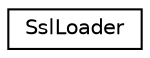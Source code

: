 digraph "Graphical Class Hierarchy"
{
  edge [fontname="Helvetica",fontsize="10",labelfontname="Helvetica",labelfontsize="10"];
  node [fontname="Helvetica",fontsize="10",shape=record];
  rankdir="LR";
  Node0 [label="SslLoader",height=0.2,width=0.4,color="black", fillcolor="white", style="filled",URL="$class_ssl_loader.html",tooltip="The SslLoader class is responsible for loading the SSL settings. "];
}
